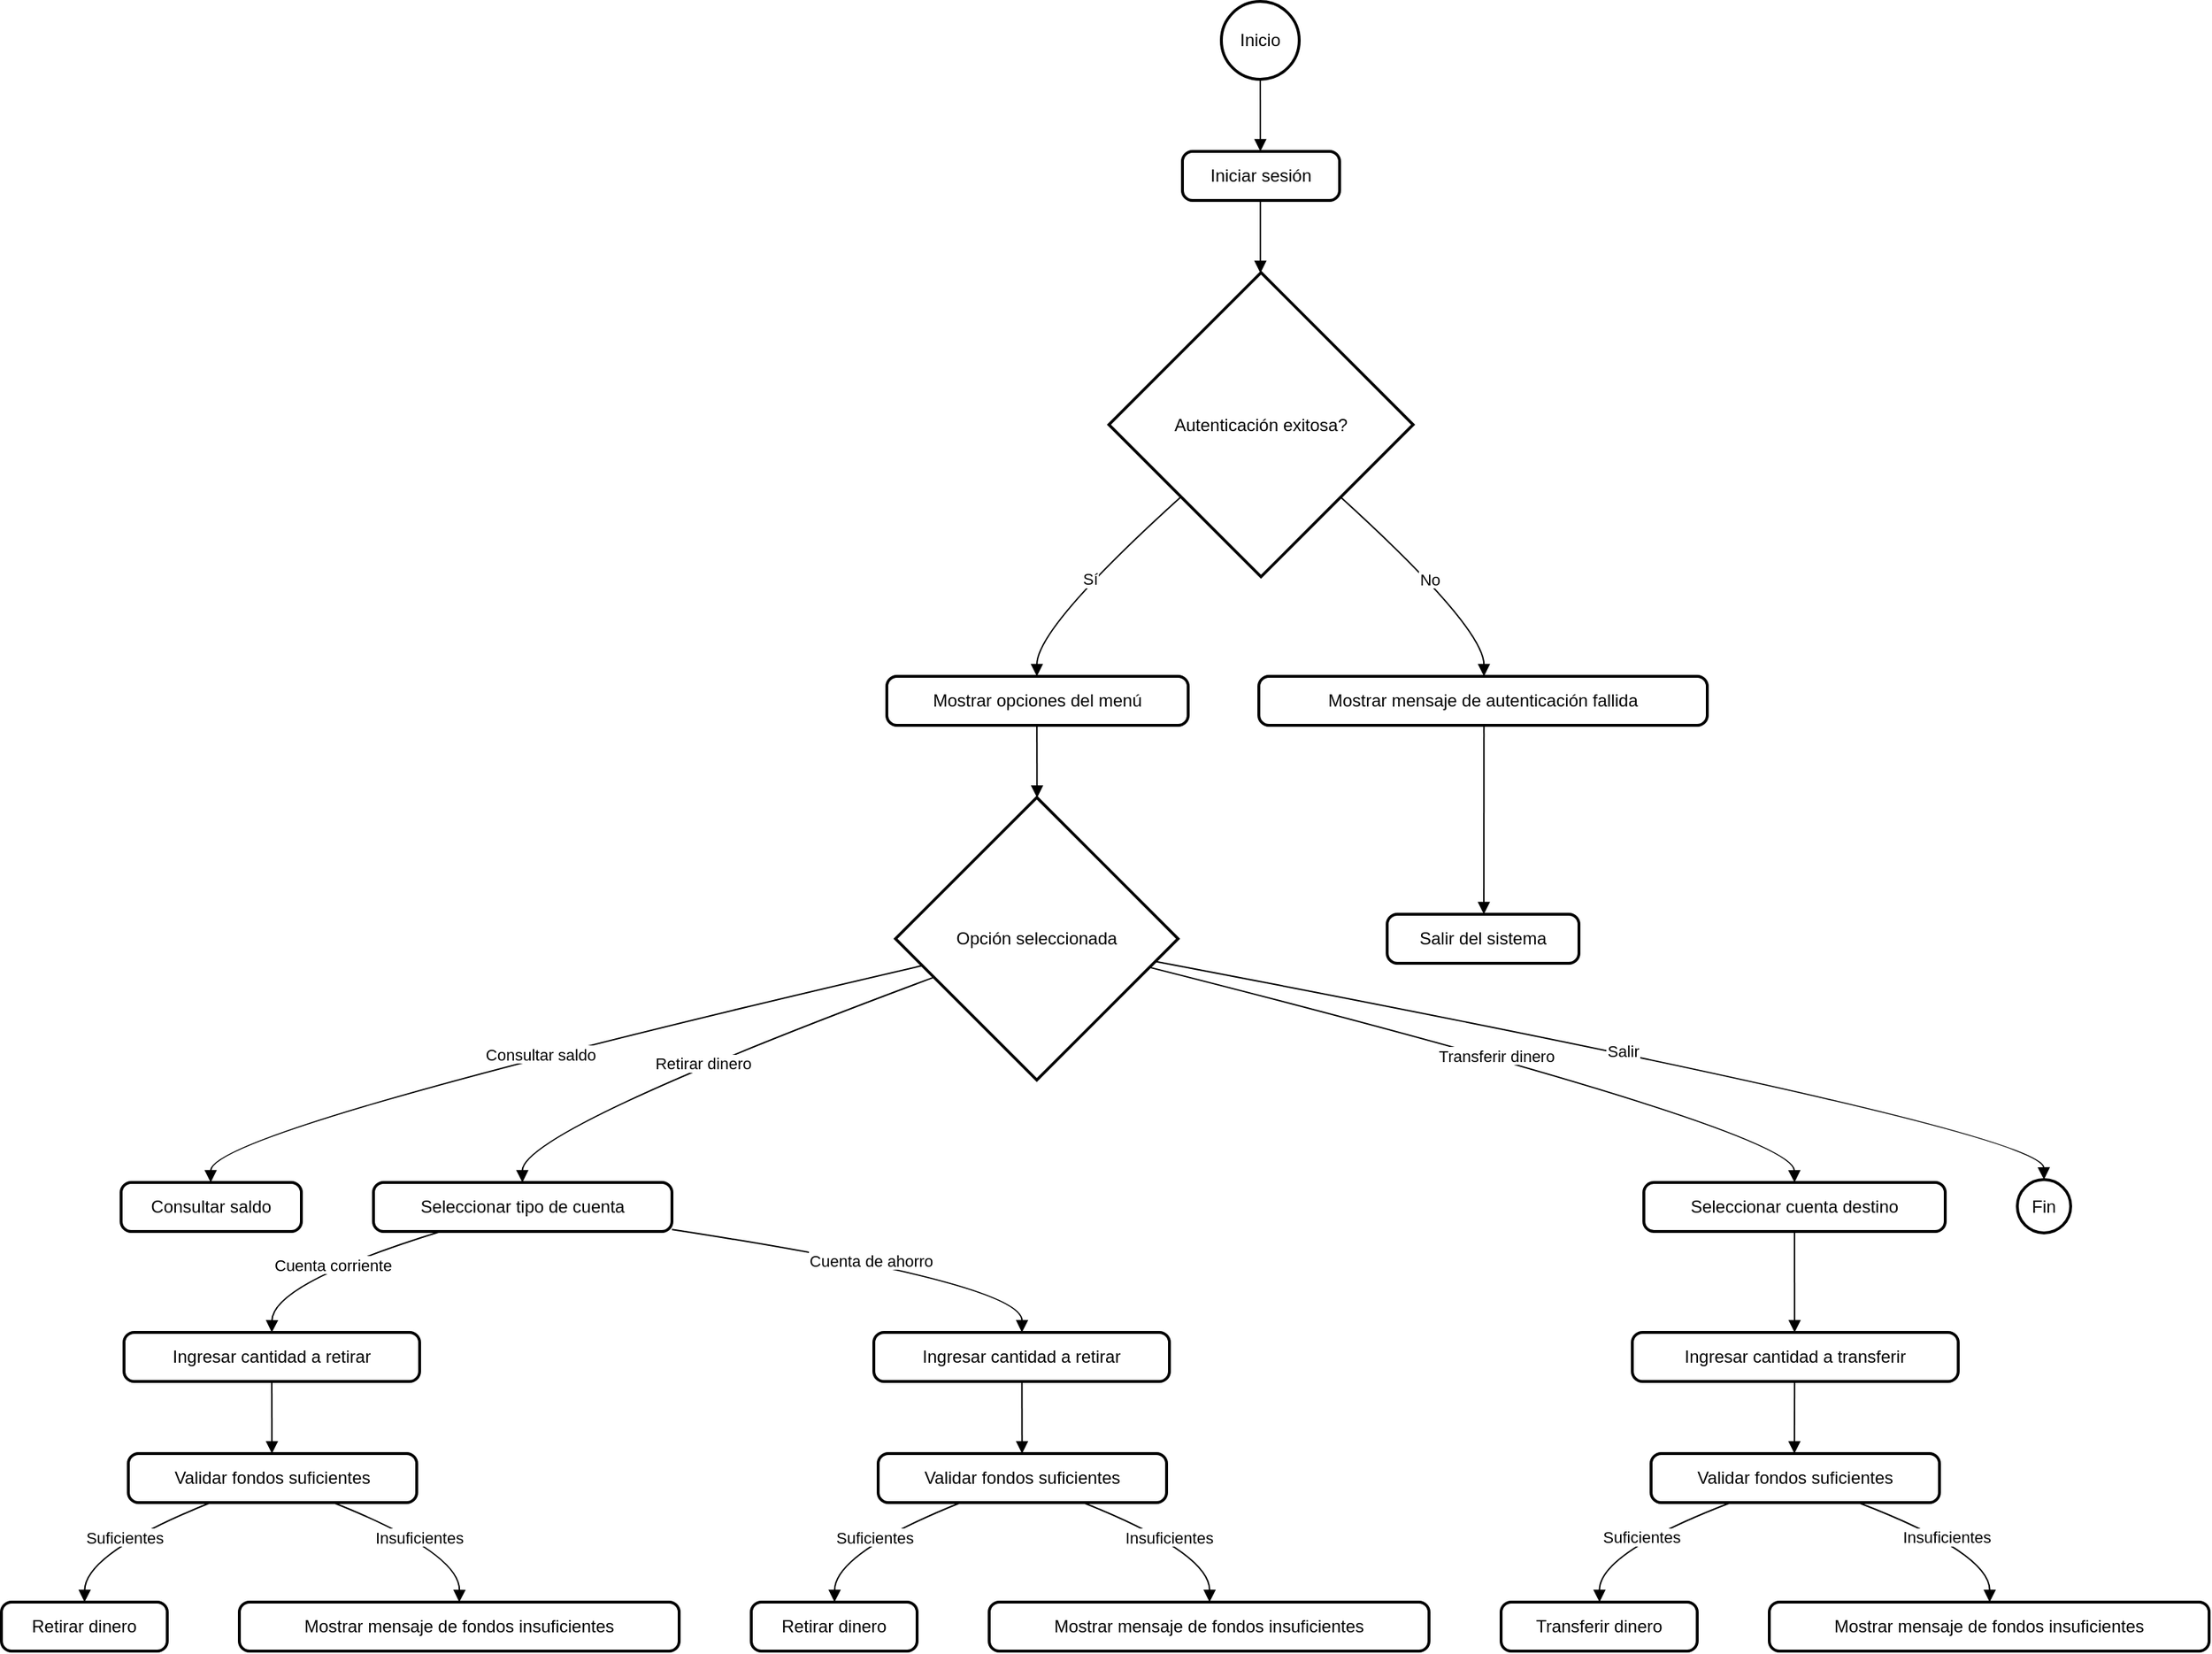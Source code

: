 <mxfile version="24.4.13" type="device">
  <diagram name="Página-1" id="f5vsUVeChrjFaE9kpPO-">
    <mxGraphModel dx="778" dy="730" grid="1" gridSize="10" guides="1" tooltips="1" connect="1" arrows="1" fold="1" page="1" pageScale="1" pageWidth="827" pageHeight="1169" math="0" shadow="0">
      <root>
        <mxCell id="0" />
        <mxCell id="1" parent="0" />
        <mxCell id="hd9vUq6r11juBJj0zjeZ-1" value="Inicio" style="ellipse;aspect=fixed;strokeWidth=2;whiteSpace=wrap;" vertex="1" parent="1">
          <mxGeometry x="867" y="20" width="54" height="54" as="geometry" />
        </mxCell>
        <mxCell id="hd9vUq6r11juBJj0zjeZ-2" value="Iniciar sesión" style="rounded=1;absoluteArcSize=1;arcSize=14;whiteSpace=wrap;strokeWidth=2;" vertex="1" parent="1">
          <mxGeometry x="840" y="124" width="109" height="34" as="geometry" />
        </mxCell>
        <mxCell id="hd9vUq6r11juBJj0zjeZ-3" value="Autenticación exitosa?" style="rhombus;strokeWidth=2;whiteSpace=wrap;" vertex="1" parent="1">
          <mxGeometry x="789" y="208" width="211" height="211" as="geometry" />
        </mxCell>
        <mxCell id="hd9vUq6r11juBJj0zjeZ-4" value="Mostrar opciones del menú" style="rounded=1;absoluteArcSize=1;arcSize=14;whiteSpace=wrap;strokeWidth=2;" vertex="1" parent="1">
          <mxGeometry x="635" y="488" width="209" height="34" as="geometry" />
        </mxCell>
        <mxCell id="hd9vUq6r11juBJj0zjeZ-5" value="Opción seleccionada" style="rhombus;strokeWidth=2;whiteSpace=wrap;" vertex="1" parent="1">
          <mxGeometry x="641" y="572" width="196" height="196" as="geometry" />
        </mxCell>
        <mxCell id="hd9vUq6r11juBJj0zjeZ-6" value="Consultar saldo" style="rounded=1;absoluteArcSize=1;arcSize=14;whiteSpace=wrap;strokeWidth=2;" vertex="1" parent="1">
          <mxGeometry x="104" y="839" width="125" height="34" as="geometry" />
        </mxCell>
        <mxCell id="hd9vUq6r11juBJj0zjeZ-7" value="Seleccionar tipo de cuenta" style="rounded=1;absoluteArcSize=1;arcSize=14;whiteSpace=wrap;strokeWidth=2;" vertex="1" parent="1">
          <mxGeometry x="279" y="839" width="207" height="34" as="geometry" />
        </mxCell>
        <mxCell id="hd9vUq6r11juBJj0zjeZ-8" value="Ingresar cantidad a retirar" style="rounded=1;absoluteArcSize=1;arcSize=14;whiteSpace=wrap;strokeWidth=2;" vertex="1" parent="1">
          <mxGeometry x="106" y="943" width="205" height="34" as="geometry" />
        </mxCell>
        <mxCell id="hd9vUq6r11juBJj0zjeZ-9" value="Validar fondos suficientes" style="rounded=1;absoluteArcSize=1;arcSize=14;whiteSpace=wrap;strokeWidth=2;" vertex="1" parent="1">
          <mxGeometry x="109" y="1027" width="200" height="34" as="geometry" />
        </mxCell>
        <mxCell id="hd9vUq6r11juBJj0zjeZ-10" value="Retirar dinero" style="rounded=1;absoluteArcSize=1;arcSize=14;whiteSpace=wrap;strokeWidth=2;" vertex="1" parent="1">
          <mxGeometry x="21" y="1130" width="115" height="34" as="geometry" />
        </mxCell>
        <mxCell id="hd9vUq6r11juBJj0zjeZ-11" value="Mostrar mensaje de fondos insuficientes" style="rounded=1;absoluteArcSize=1;arcSize=14;whiteSpace=wrap;strokeWidth=2;" vertex="1" parent="1">
          <mxGeometry x="186" y="1130" width="305" height="34" as="geometry" />
        </mxCell>
        <mxCell id="hd9vUq6r11juBJj0zjeZ-12" value="Ingresar cantidad a retirar" style="rounded=1;absoluteArcSize=1;arcSize=14;whiteSpace=wrap;strokeWidth=2;" vertex="1" parent="1">
          <mxGeometry x="626" y="943" width="205" height="34" as="geometry" />
        </mxCell>
        <mxCell id="hd9vUq6r11juBJj0zjeZ-13" value="Validar fondos suficientes" style="rounded=1;absoluteArcSize=1;arcSize=14;whiteSpace=wrap;strokeWidth=2;" vertex="1" parent="1">
          <mxGeometry x="629" y="1027" width="200" height="34" as="geometry" />
        </mxCell>
        <mxCell id="hd9vUq6r11juBJj0zjeZ-14" value="Retirar dinero" style="rounded=1;absoluteArcSize=1;arcSize=14;whiteSpace=wrap;strokeWidth=2;" vertex="1" parent="1">
          <mxGeometry x="541" y="1130" width="115" height="34" as="geometry" />
        </mxCell>
        <mxCell id="hd9vUq6r11juBJj0zjeZ-15" value="Mostrar mensaje de fondos insuficientes" style="rounded=1;absoluteArcSize=1;arcSize=14;whiteSpace=wrap;strokeWidth=2;" vertex="1" parent="1">
          <mxGeometry x="706" y="1130" width="305" height="34" as="geometry" />
        </mxCell>
        <mxCell id="hd9vUq6r11juBJj0zjeZ-16" value="Seleccionar cuenta destino" style="rounded=1;absoluteArcSize=1;arcSize=14;whiteSpace=wrap;strokeWidth=2;" vertex="1" parent="1">
          <mxGeometry x="1160" y="839" width="209" height="34" as="geometry" />
        </mxCell>
        <mxCell id="hd9vUq6r11juBJj0zjeZ-17" value="Ingresar cantidad a transferir" style="rounded=1;absoluteArcSize=1;arcSize=14;whiteSpace=wrap;strokeWidth=2;" vertex="1" parent="1">
          <mxGeometry x="1152" y="943" width="226" height="34" as="geometry" />
        </mxCell>
        <mxCell id="hd9vUq6r11juBJj0zjeZ-18" value="Validar fondos suficientes" style="rounded=1;absoluteArcSize=1;arcSize=14;whiteSpace=wrap;strokeWidth=2;" vertex="1" parent="1">
          <mxGeometry x="1165" y="1027" width="200" height="34" as="geometry" />
        </mxCell>
        <mxCell id="hd9vUq6r11juBJj0zjeZ-19" value="Transferir dinero" style="rounded=1;absoluteArcSize=1;arcSize=14;whiteSpace=wrap;strokeWidth=2;" vertex="1" parent="1">
          <mxGeometry x="1061" y="1130" width="136" height="34" as="geometry" />
        </mxCell>
        <mxCell id="hd9vUq6r11juBJj0zjeZ-20" value="Mostrar mensaje de fondos insuficientes" style="rounded=1;absoluteArcSize=1;arcSize=14;whiteSpace=wrap;strokeWidth=2;" vertex="1" parent="1">
          <mxGeometry x="1247" y="1130" width="305" height="34" as="geometry" />
        </mxCell>
        <mxCell id="hd9vUq6r11juBJj0zjeZ-21" value="Fin" style="ellipse;aspect=fixed;strokeWidth=2;whiteSpace=wrap;" vertex="1" parent="1">
          <mxGeometry x="1419" y="837" width="37" height="37" as="geometry" />
        </mxCell>
        <mxCell id="hd9vUq6r11juBJj0zjeZ-22" value="Mostrar mensaje de autenticación fallida" style="rounded=1;absoluteArcSize=1;arcSize=14;whiteSpace=wrap;strokeWidth=2;" vertex="1" parent="1">
          <mxGeometry x="893" y="488" width="311" height="34" as="geometry" />
        </mxCell>
        <mxCell id="hd9vUq6r11juBJj0zjeZ-23" value="Salir del sistema" style="rounded=1;absoluteArcSize=1;arcSize=14;whiteSpace=wrap;strokeWidth=2;" vertex="1" parent="1">
          <mxGeometry x="982" y="653" width="133" height="34" as="geometry" />
        </mxCell>
        <mxCell id="hd9vUq6r11juBJj0zjeZ-24" value="" style="curved=1;startArrow=none;endArrow=block;exitX=0.501;exitY=1.004;entryX=0.496;entryY=0.007;rounded=0;" edge="1" parent="1" source="hd9vUq6r11juBJj0zjeZ-1" target="hd9vUq6r11juBJj0zjeZ-2">
          <mxGeometry relative="1" as="geometry">
            <Array as="points" />
          </mxGeometry>
        </mxCell>
        <mxCell id="hd9vUq6r11juBJj0zjeZ-25" value="" style="curved=1;startArrow=none;endArrow=block;exitX=0.496;exitY=1.007;entryX=0.498;entryY=0.001;rounded=0;" edge="1" parent="1" source="hd9vUq6r11juBJj0zjeZ-2" target="hd9vUq6r11juBJj0zjeZ-3">
          <mxGeometry relative="1" as="geometry">
            <Array as="points" />
          </mxGeometry>
        </mxCell>
        <mxCell id="hd9vUq6r11juBJj0zjeZ-26" value="Sí" style="curved=1;startArrow=none;endArrow=block;exitX=-0.002;exitY=0.953;entryX=0.498;entryY=0.006;rounded=0;" edge="1" parent="1" source="hd9vUq6r11juBJj0zjeZ-3" target="hd9vUq6r11juBJj0zjeZ-4">
          <mxGeometry relative="1" as="geometry">
            <Array as="points">
              <mxPoint x="739" y="454" />
            </Array>
          </mxGeometry>
        </mxCell>
        <mxCell id="hd9vUq6r11juBJj0zjeZ-27" value="" style="curved=1;startArrow=none;endArrow=block;exitX=0.498;exitY=1.006;entryX=0.501;entryY=0.001;rounded=0;" edge="1" parent="1" source="hd9vUq6r11juBJj0zjeZ-4" target="hd9vUq6r11juBJj0zjeZ-5">
          <mxGeometry relative="1" as="geometry">
            <Array as="points" />
          </mxGeometry>
        </mxCell>
        <mxCell id="hd9vUq6r11juBJj0zjeZ-28" value="Consultar saldo" style="curved=1;startArrow=none;endArrow=block;exitX=0.001;exitY=0.617;entryX=0.497;entryY=-0.008;rounded=0;" edge="1" parent="1" source="hd9vUq6r11juBJj0zjeZ-5" target="hd9vUq6r11juBJj0zjeZ-6">
          <mxGeometry relative="1" as="geometry">
            <Array as="points">
              <mxPoint x="166" y="803" />
            </Array>
          </mxGeometry>
        </mxCell>
        <mxCell id="hd9vUq6r11juBJj0zjeZ-29" value="Retirar dinero" style="curved=1;startArrow=none;endArrow=block;exitX=0.001;exitY=0.687;entryX=0.499;entryY=-0.008;rounded=0;" edge="1" parent="1" source="hd9vUq6r11juBJj0zjeZ-5" target="hd9vUq6r11juBJj0zjeZ-7">
          <mxGeometry relative="1" as="geometry">
            <Array as="points">
              <mxPoint x="382" y="803" />
            </Array>
          </mxGeometry>
        </mxCell>
        <mxCell id="hd9vUq6r11juBJj0zjeZ-30" value="Cuenta corriente" style="curved=1;startArrow=none;endArrow=block;exitX=0.23;exitY=0.992;entryX=0.5;entryY=0.006;rounded=0;" edge="1" parent="1" source="hd9vUq6r11juBJj0zjeZ-7" target="hd9vUq6r11juBJj0zjeZ-8">
          <mxGeometry relative="1" as="geometry">
            <Array as="points">
              <mxPoint x="209" y="909" />
            </Array>
          </mxGeometry>
        </mxCell>
        <mxCell id="hd9vUq6r11juBJj0zjeZ-31" value="" style="curved=1;startArrow=none;endArrow=block;exitX=0.5;exitY=1.006;entryX=0.498;entryY=0.006;rounded=0;" edge="1" parent="1" source="hd9vUq6r11juBJj0zjeZ-8" target="hd9vUq6r11juBJj0zjeZ-9">
          <mxGeometry relative="1" as="geometry">
            <Array as="points" />
          </mxGeometry>
        </mxCell>
        <mxCell id="hd9vUq6r11juBJj0zjeZ-32" value="Suficientes" style="curved=1;startArrow=none;endArrow=block;exitX=0.283;exitY=1.006;entryX=0.501;entryY=0.006;rounded=0;" edge="1" parent="1" source="hd9vUq6r11juBJj0zjeZ-9" target="hd9vUq6r11juBJj0zjeZ-10">
          <mxGeometry relative="1" as="geometry">
            <Array as="points">
              <mxPoint x="79" y="1096" />
            </Array>
          </mxGeometry>
        </mxCell>
        <mxCell id="hd9vUq6r11juBJj0zjeZ-33" value="Insuficientes" style="curved=1;startArrow=none;endArrow=block;exitX=0.713;exitY=1.006;entryX=0.5;entryY=0.006;rounded=0;" edge="1" parent="1" source="hd9vUq6r11juBJj0zjeZ-9" target="hd9vUq6r11juBJj0zjeZ-11">
          <mxGeometry relative="1" as="geometry">
            <Array as="points">
              <mxPoint x="339" y="1096" />
            </Array>
          </mxGeometry>
        </mxCell>
        <mxCell id="hd9vUq6r11juBJj0zjeZ-34" value="Cuenta de ahorro" style="curved=1;startArrow=none;endArrow=block;exitX=0.999;exitY=0.958;entryX=0.501;entryY=0.006;rounded=0;" edge="1" parent="1" source="hd9vUq6r11juBJj0zjeZ-7" target="hd9vUq6r11juBJj0zjeZ-12">
          <mxGeometry relative="1" as="geometry">
            <Array as="points">
              <mxPoint x="729" y="909" />
            </Array>
          </mxGeometry>
        </mxCell>
        <mxCell id="hd9vUq6r11juBJj0zjeZ-35" value="" style="curved=1;startArrow=none;endArrow=block;exitX=0.501;exitY=1.006;entryX=0.499;entryY=0.006;rounded=0;" edge="1" parent="1" source="hd9vUq6r11juBJj0zjeZ-12" target="hd9vUq6r11juBJj0zjeZ-13">
          <mxGeometry relative="1" as="geometry">
            <Array as="points" />
          </mxGeometry>
        </mxCell>
        <mxCell id="hd9vUq6r11juBJj0zjeZ-36" value="Suficientes" style="curved=1;startArrow=none;endArrow=block;exitX=0.284;exitY=1.006;entryX=0.502;entryY=0.006;rounded=0;" edge="1" parent="1" source="hd9vUq6r11juBJj0zjeZ-13" target="hd9vUq6r11juBJj0zjeZ-14">
          <mxGeometry relative="1" as="geometry">
            <Array as="points">
              <mxPoint x="599" y="1096" />
            </Array>
          </mxGeometry>
        </mxCell>
        <mxCell id="hd9vUq6r11juBJj0zjeZ-37" value="Insuficientes" style="curved=1;startArrow=none;endArrow=block;exitX=0.713;exitY=1.006;entryX=0.501;entryY=0.006;rounded=0;" edge="1" parent="1" source="hd9vUq6r11juBJj0zjeZ-13" target="hd9vUq6r11juBJj0zjeZ-15">
          <mxGeometry relative="1" as="geometry">
            <Array as="points">
              <mxPoint x="859" y="1096" />
            </Array>
          </mxGeometry>
        </mxCell>
        <mxCell id="hd9vUq6r11juBJj0zjeZ-38" value="Transferir dinero" style="curved=1;startArrow=none;endArrow=block;exitX=1.001;exitY=0.627;entryX=0.5;entryY=-0.008;rounded=0;" edge="1" parent="1" source="hd9vUq6r11juBJj0zjeZ-5" target="hd9vUq6r11juBJj0zjeZ-16">
          <mxGeometry relative="1" as="geometry">
            <Array as="points">
              <mxPoint x="1264" y="803" />
            </Array>
          </mxGeometry>
        </mxCell>
        <mxCell id="hd9vUq6r11juBJj0zjeZ-39" value="" style="curved=1;startArrow=none;endArrow=block;exitX=0.5;exitY=0.992;entryX=0.498;entryY=0.006;rounded=0;" edge="1" parent="1" source="hd9vUq6r11juBJj0zjeZ-16" target="hd9vUq6r11juBJj0zjeZ-17">
          <mxGeometry relative="1" as="geometry">
            <Array as="points" />
          </mxGeometry>
        </mxCell>
        <mxCell id="hd9vUq6r11juBJj0zjeZ-40" value="" style="curved=1;startArrow=none;endArrow=block;exitX=0.498;exitY=1.006;entryX=0.497;entryY=0.006;rounded=0;" edge="1" parent="1" source="hd9vUq6r11juBJj0zjeZ-17" target="hd9vUq6r11juBJj0zjeZ-18">
          <mxGeometry relative="1" as="geometry">
            <Array as="points" />
          </mxGeometry>
        </mxCell>
        <mxCell id="hd9vUq6r11juBJj0zjeZ-41" value="Suficientes" style="curved=1;startArrow=none;endArrow=block;exitX=0.274;exitY=1.006;entryX=0.502;entryY=0.006;rounded=0;" edge="1" parent="1" source="hd9vUq6r11juBJj0zjeZ-18" target="hd9vUq6r11juBJj0zjeZ-19">
          <mxGeometry relative="1" as="geometry">
            <Array as="points">
              <mxPoint x="1129" y="1096" />
            </Array>
          </mxGeometry>
        </mxCell>
        <mxCell id="hd9vUq6r11juBJj0zjeZ-42" value="Insuficientes" style="curved=1;startArrow=none;endArrow=block;exitX=0.721;exitY=1.006;entryX=0.501;entryY=0.006;rounded=0;" edge="1" parent="1" source="hd9vUq6r11juBJj0zjeZ-18" target="hd9vUq6r11juBJj0zjeZ-20">
          <mxGeometry relative="1" as="geometry">
            <Array as="points">
              <mxPoint x="1400" y="1096" />
            </Array>
          </mxGeometry>
        </mxCell>
        <mxCell id="hd9vUq6r11juBJj0zjeZ-43" value="Salir" style="curved=1;startArrow=none;endArrow=block;exitX=1.001;exitY=0.596;entryX=0.492;entryY=0.007;rounded=0;" edge="1" parent="1" source="hd9vUq6r11juBJj0zjeZ-5" target="hd9vUq6r11juBJj0zjeZ-21">
          <mxGeometry relative="1" as="geometry">
            <Array as="points">
              <mxPoint x="1437" y="803" />
            </Array>
          </mxGeometry>
        </mxCell>
        <mxCell id="hd9vUq6r11juBJj0zjeZ-44" value="No" style="curved=1;startArrow=none;endArrow=block;exitX=0.998;exitY=0.953;entryX=0.502;entryY=0.006;rounded=0;" edge="1" parent="1" source="hd9vUq6r11juBJj0zjeZ-3" target="hd9vUq6r11juBJj0zjeZ-22">
          <mxGeometry relative="1" as="geometry">
            <Array as="points">
              <mxPoint x="1049" y="454" />
            </Array>
          </mxGeometry>
        </mxCell>
        <mxCell id="hd9vUq6r11juBJj0zjeZ-45" value="" style="curved=1;startArrow=none;endArrow=block;exitX=0.502;exitY=1.006;entryX=0.504;entryY=0.007;rounded=0;" edge="1" parent="1" source="hd9vUq6r11juBJj0zjeZ-22" target="hd9vUq6r11juBJj0zjeZ-23">
          <mxGeometry relative="1" as="geometry">
            <Array as="points" />
          </mxGeometry>
        </mxCell>
      </root>
    </mxGraphModel>
  </diagram>
</mxfile>
